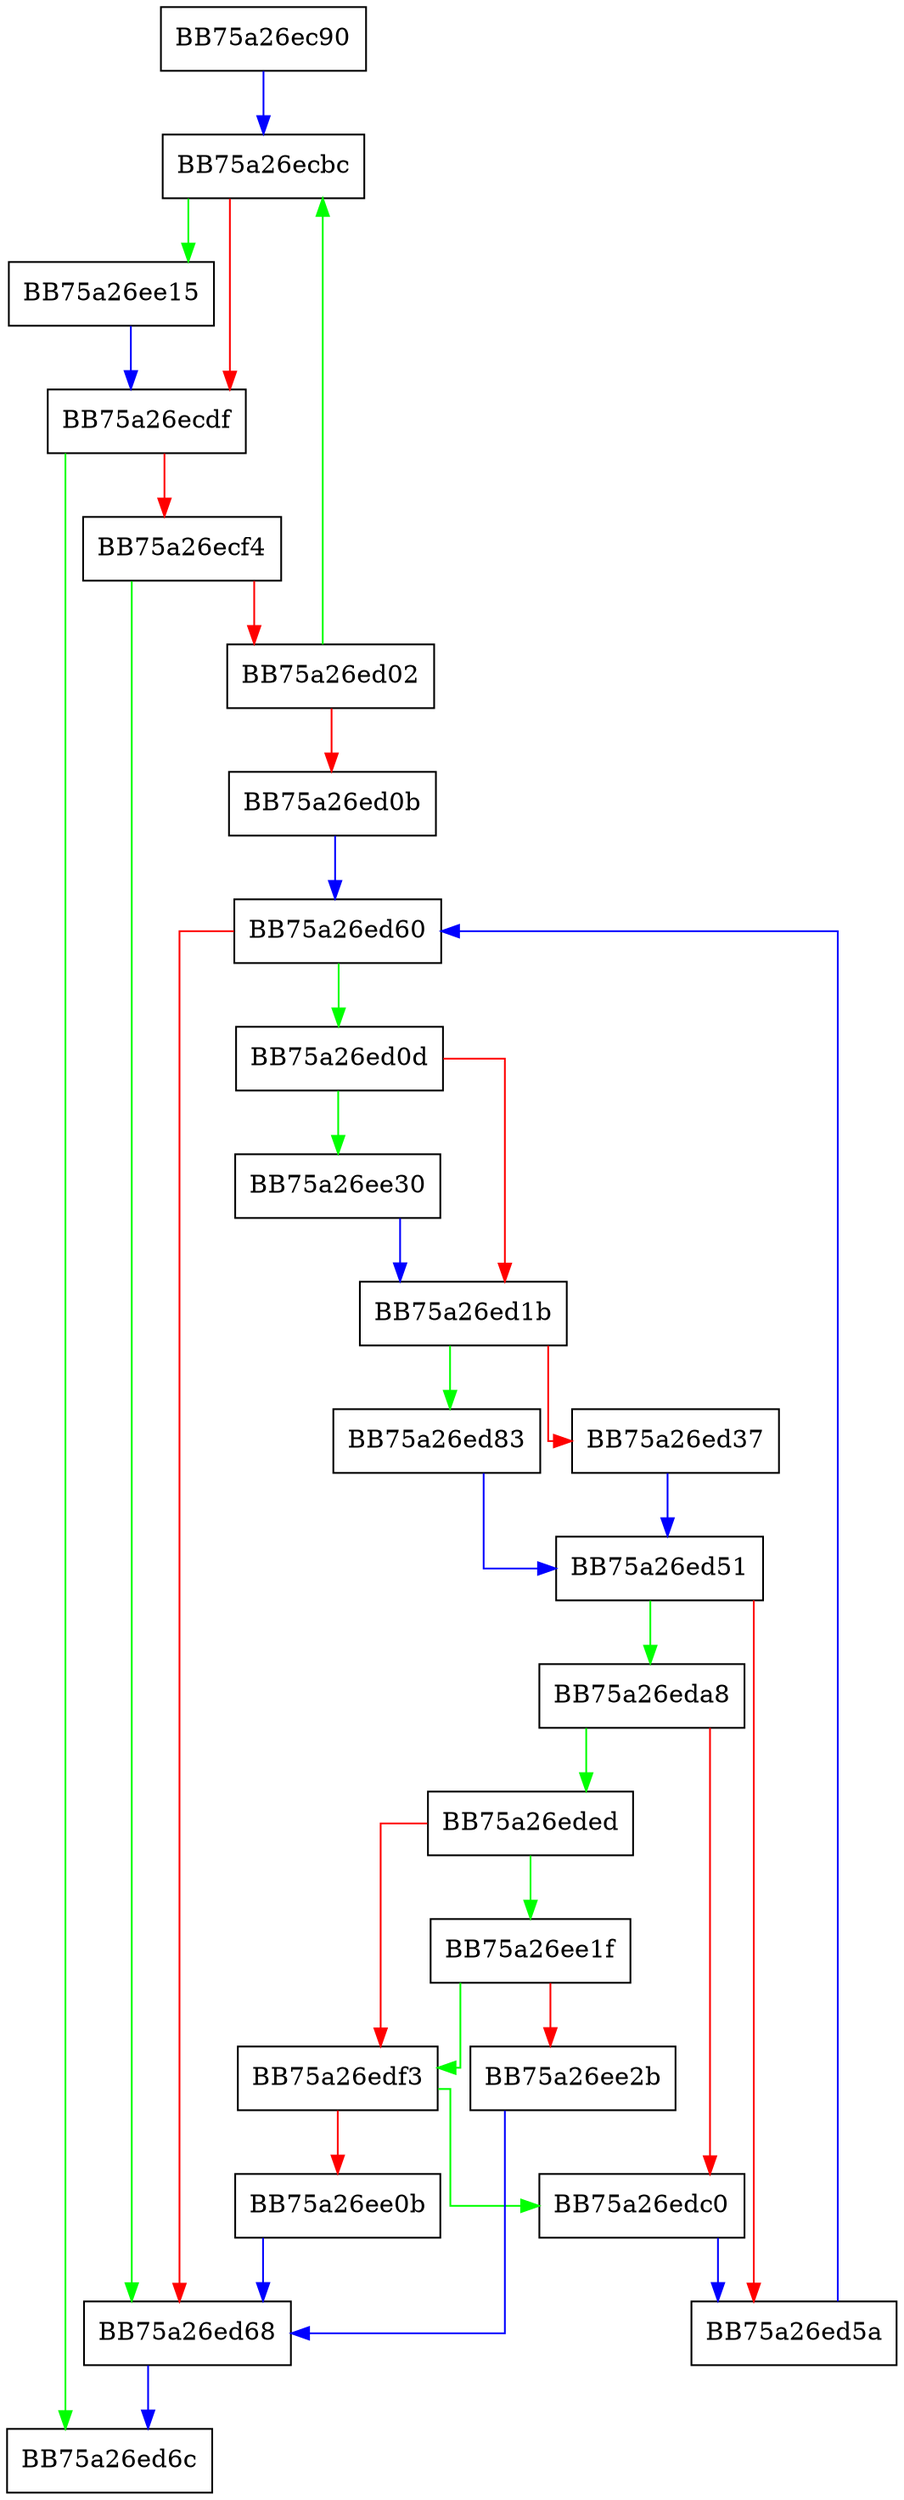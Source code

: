 digraph getByte {
  node [shape="box"];
  graph [splines=ortho];
  BB75a26ec90 -> BB75a26ecbc [color="blue"];
  BB75a26ecbc -> BB75a26ee15 [color="green"];
  BB75a26ecbc -> BB75a26ecdf [color="red"];
  BB75a26ecdf -> BB75a26ed6c [color="green"];
  BB75a26ecdf -> BB75a26ecf4 [color="red"];
  BB75a26ecf4 -> BB75a26ed68 [color="green"];
  BB75a26ecf4 -> BB75a26ed02 [color="red"];
  BB75a26ed02 -> BB75a26ecbc [color="green"];
  BB75a26ed02 -> BB75a26ed0b [color="red"];
  BB75a26ed0b -> BB75a26ed60 [color="blue"];
  BB75a26ed0d -> BB75a26ee30 [color="green"];
  BB75a26ed0d -> BB75a26ed1b [color="red"];
  BB75a26ed1b -> BB75a26ed83 [color="green"];
  BB75a26ed1b -> BB75a26ed37 [color="red"];
  BB75a26ed37 -> BB75a26ed51 [color="blue"];
  BB75a26ed51 -> BB75a26eda8 [color="green"];
  BB75a26ed51 -> BB75a26ed5a [color="red"];
  BB75a26ed5a -> BB75a26ed60 [color="blue"];
  BB75a26ed60 -> BB75a26ed0d [color="green"];
  BB75a26ed60 -> BB75a26ed68 [color="red"];
  BB75a26ed68 -> BB75a26ed6c [color="blue"];
  BB75a26ed83 -> BB75a26ed51 [color="blue"];
  BB75a26eda8 -> BB75a26eded [color="green"];
  BB75a26eda8 -> BB75a26edc0 [color="red"];
  BB75a26edc0 -> BB75a26ed5a [color="blue"];
  BB75a26eded -> BB75a26ee1f [color="green"];
  BB75a26eded -> BB75a26edf3 [color="red"];
  BB75a26edf3 -> BB75a26edc0 [color="green"];
  BB75a26edf3 -> BB75a26ee0b [color="red"];
  BB75a26ee0b -> BB75a26ed68 [color="blue"];
  BB75a26ee15 -> BB75a26ecdf [color="blue"];
  BB75a26ee1f -> BB75a26edf3 [color="green"];
  BB75a26ee1f -> BB75a26ee2b [color="red"];
  BB75a26ee2b -> BB75a26ed68 [color="blue"];
  BB75a26ee30 -> BB75a26ed1b [color="blue"];
}